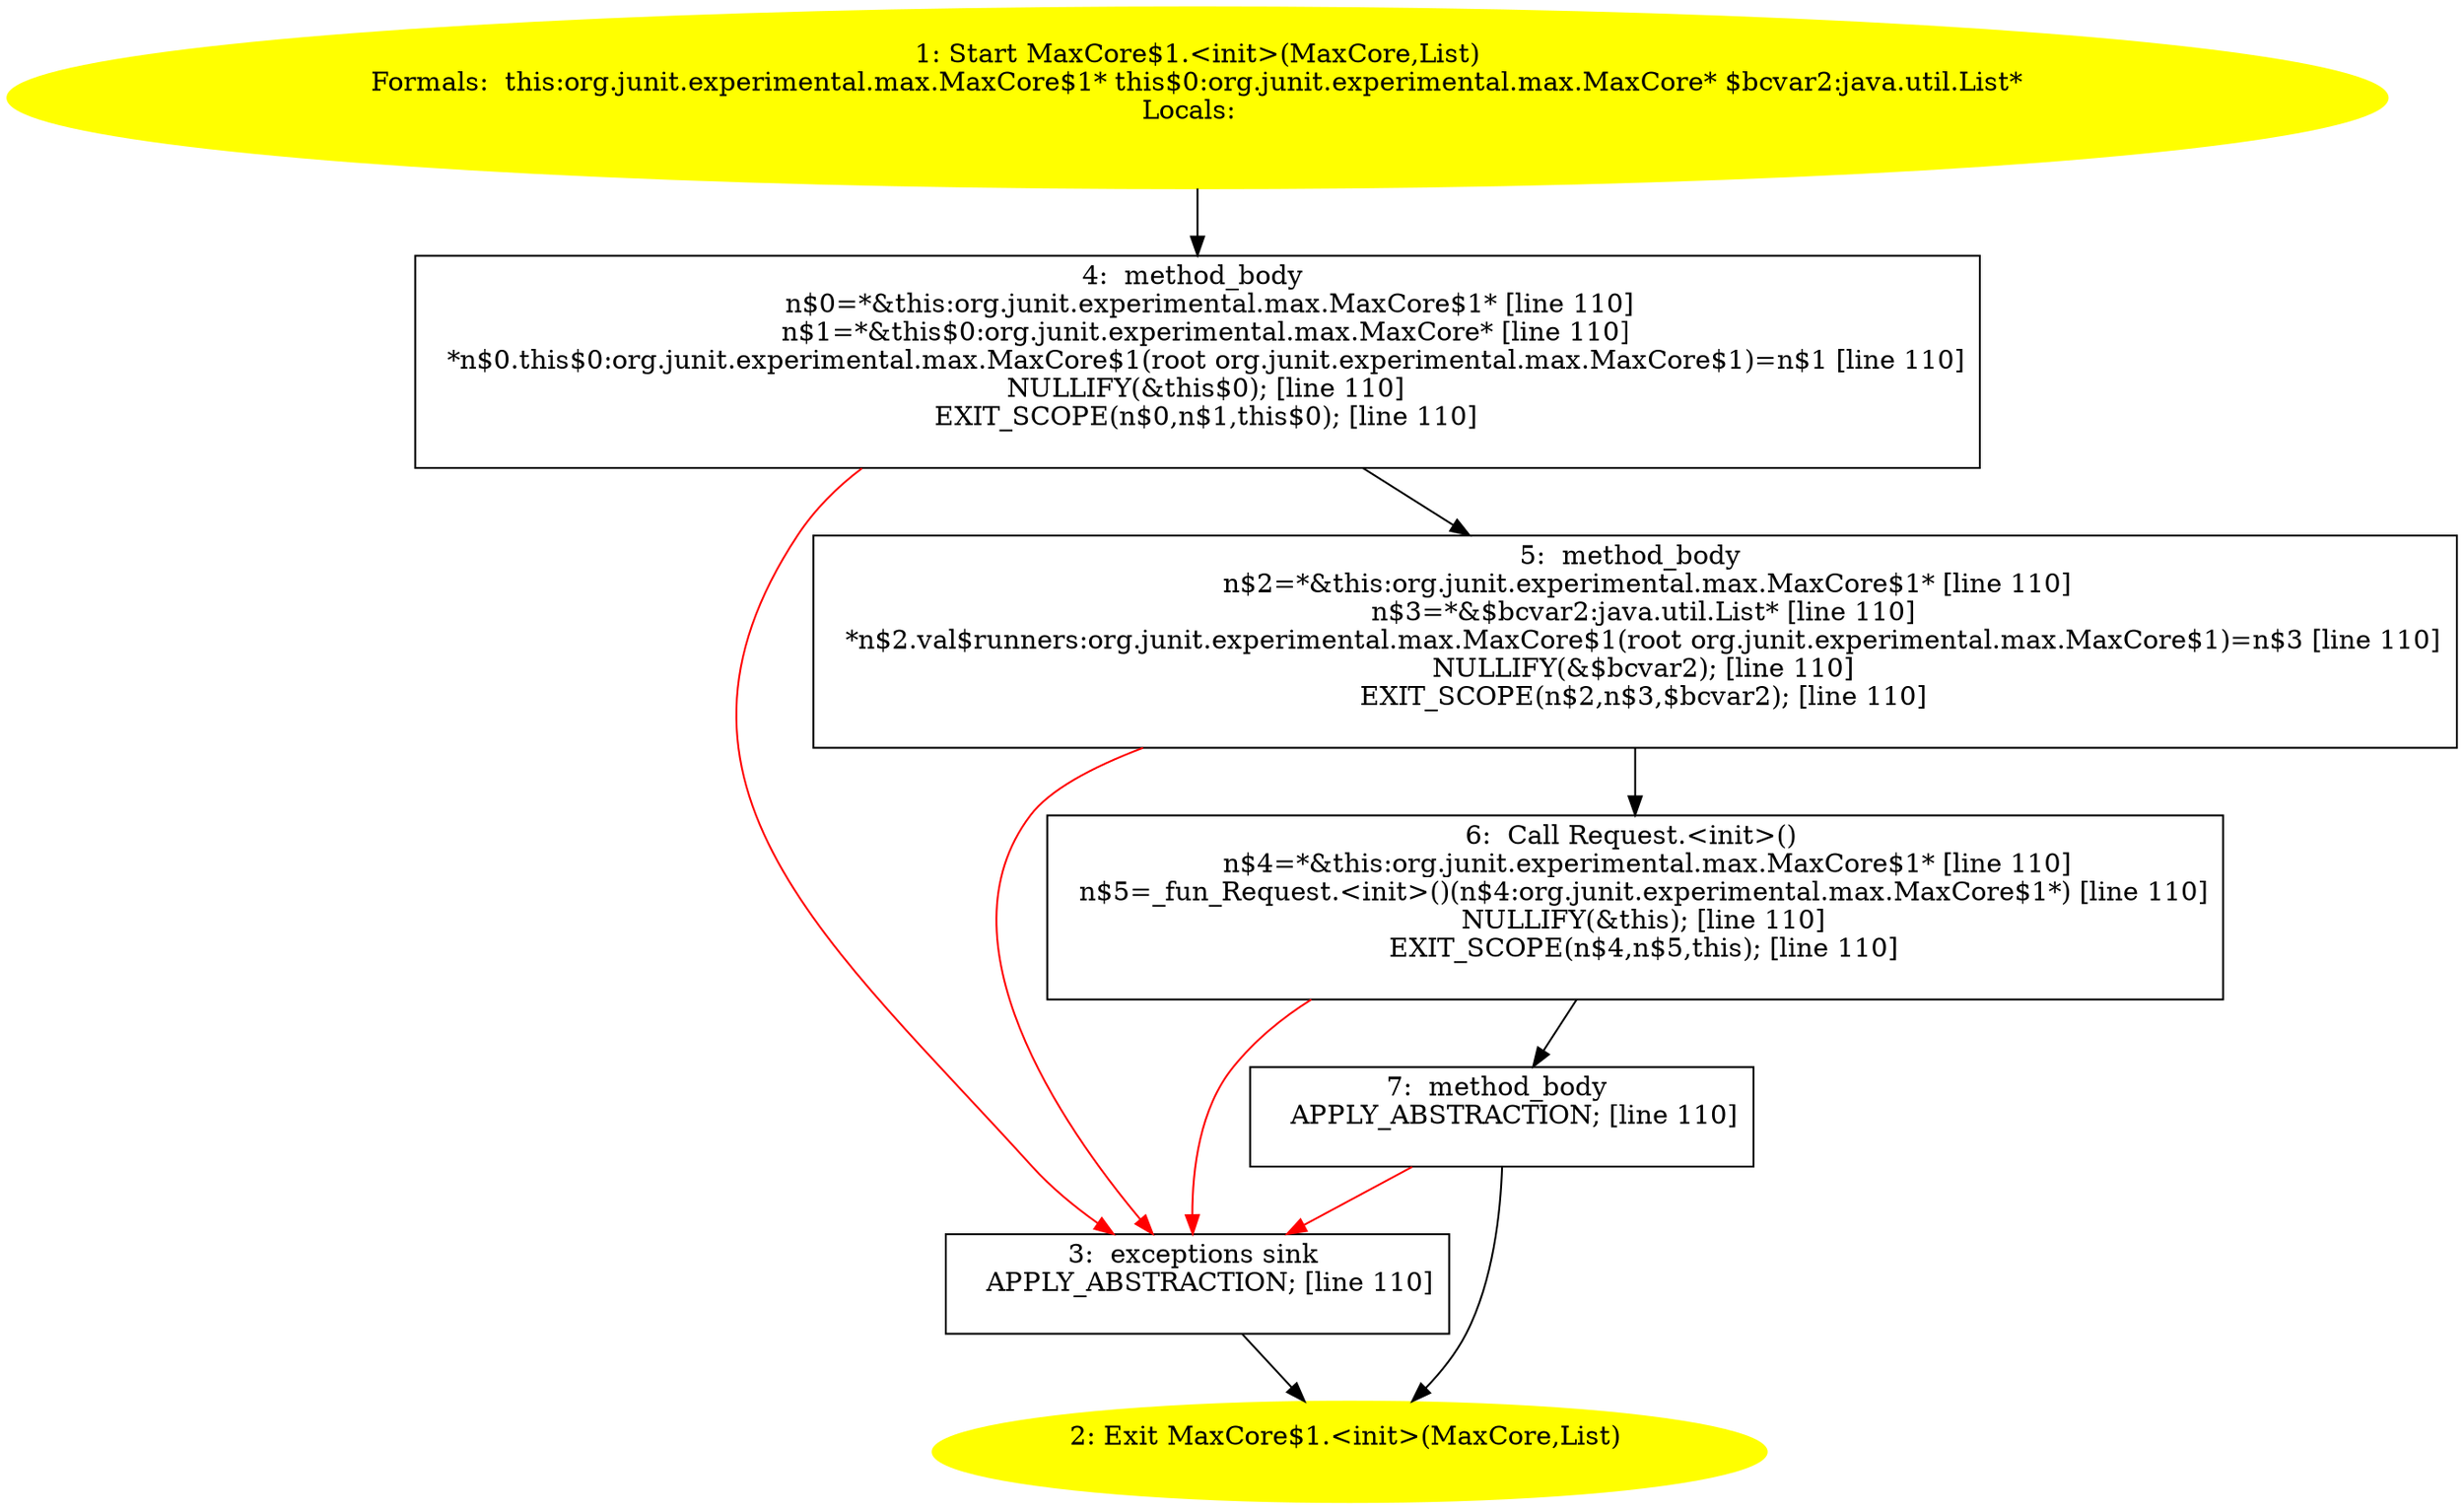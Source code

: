 /* @generated */
digraph cfg {
"org.junit.experimental.max.MaxCore$1.<init>(org.junit.experimental.max.MaxCore,java.util.List).6fddbe858640d66e486602a0da96bc27_1" [label="1: Start MaxCore$1.<init>(MaxCore,List)\nFormals:  this:org.junit.experimental.max.MaxCore$1* this$0:org.junit.experimental.max.MaxCore* $bcvar2:java.util.List*\nLocals:  \n  " color=yellow style=filled]
	

	 "org.junit.experimental.max.MaxCore$1.<init>(org.junit.experimental.max.MaxCore,java.util.List).6fddbe858640d66e486602a0da96bc27_1" -> "org.junit.experimental.max.MaxCore$1.<init>(org.junit.experimental.max.MaxCore,java.util.List).6fddbe858640d66e486602a0da96bc27_4" ;
"org.junit.experimental.max.MaxCore$1.<init>(org.junit.experimental.max.MaxCore,java.util.List).6fddbe858640d66e486602a0da96bc27_2" [label="2: Exit MaxCore$1.<init>(MaxCore,List) \n  " color=yellow style=filled]
	

"org.junit.experimental.max.MaxCore$1.<init>(org.junit.experimental.max.MaxCore,java.util.List).6fddbe858640d66e486602a0da96bc27_3" [label="3:  exceptions sink \n   APPLY_ABSTRACTION; [line 110]\n " shape="box"]
	

	 "org.junit.experimental.max.MaxCore$1.<init>(org.junit.experimental.max.MaxCore,java.util.List).6fddbe858640d66e486602a0da96bc27_3" -> "org.junit.experimental.max.MaxCore$1.<init>(org.junit.experimental.max.MaxCore,java.util.List).6fddbe858640d66e486602a0da96bc27_2" ;
"org.junit.experimental.max.MaxCore$1.<init>(org.junit.experimental.max.MaxCore,java.util.List).6fddbe858640d66e486602a0da96bc27_4" [label="4:  method_body \n   n$0=*&this:org.junit.experimental.max.MaxCore$1* [line 110]\n  n$1=*&this$0:org.junit.experimental.max.MaxCore* [line 110]\n  *n$0.this$0:org.junit.experimental.max.MaxCore$1(root org.junit.experimental.max.MaxCore$1)=n$1 [line 110]\n  NULLIFY(&this$0); [line 110]\n  EXIT_SCOPE(n$0,n$1,this$0); [line 110]\n " shape="box"]
	

	 "org.junit.experimental.max.MaxCore$1.<init>(org.junit.experimental.max.MaxCore,java.util.List).6fddbe858640d66e486602a0da96bc27_4" -> "org.junit.experimental.max.MaxCore$1.<init>(org.junit.experimental.max.MaxCore,java.util.List).6fddbe858640d66e486602a0da96bc27_5" ;
	 "org.junit.experimental.max.MaxCore$1.<init>(org.junit.experimental.max.MaxCore,java.util.List).6fddbe858640d66e486602a0da96bc27_4" -> "org.junit.experimental.max.MaxCore$1.<init>(org.junit.experimental.max.MaxCore,java.util.List).6fddbe858640d66e486602a0da96bc27_3" [color="red" ];
"org.junit.experimental.max.MaxCore$1.<init>(org.junit.experimental.max.MaxCore,java.util.List).6fddbe858640d66e486602a0da96bc27_5" [label="5:  method_body \n   n$2=*&this:org.junit.experimental.max.MaxCore$1* [line 110]\n  n$3=*&$bcvar2:java.util.List* [line 110]\n  *n$2.val$runners:org.junit.experimental.max.MaxCore$1(root org.junit.experimental.max.MaxCore$1)=n$3 [line 110]\n  NULLIFY(&$bcvar2); [line 110]\n  EXIT_SCOPE(n$2,n$3,$bcvar2); [line 110]\n " shape="box"]
	

	 "org.junit.experimental.max.MaxCore$1.<init>(org.junit.experimental.max.MaxCore,java.util.List).6fddbe858640d66e486602a0da96bc27_5" -> "org.junit.experimental.max.MaxCore$1.<init>(org.junit.experimental.max.MaxCore,java.util.List).6fddbe858640d66e486602a0da96bc27_6" ;
	 "org.junit.experimental.max.MaxCore$1.<init>(org.junit.experimental.max.MaxCore,java.util.List).6fddbe858640d66e486602a0da96bc27_5" -> "org.junit.experimental.max.MaxCore$1.<init>(org.junit.experimental.max.MaxCore,java.util.List).6fddbe858640d66e486602a0da96bc27_3" [color="red" ];
"org.junit.experimental.max.MaxCore$1.<init>(org.junit.experimental.max.MaxCore,java.util.List).6fddbe858640d66e486602a0da96bc27_6" [label="6:  Call Request.<init>() \n   n$4=*&this:org.junit.experimental.max.MaxCore$1* [line 110]\n  n$5=_fun_Request.<init>()(n$4:org.junit.experimental.max.MaxCore$1*) [line 110]\n  NULLIFY(&this); [line 110]\n  EXIT_SCOPE(n$4,n$5,this); [line 110]\n " shape="box"]
	

	 "org.junit.experimental.max.MaxCore$1.<init>(org.junit.experimental.max.MaxCore,java.util.List).6fddbe858640d66e486602a0da96bc27_6" -> "org.junit.experimental.max.MaxCore$1.<init>(org.junit.experimental.max.MaxCore,java.util.List).6fddbe858640d66e486602a0da96bc27_7" ;
	 "org.junit.experimental.max.MaxCore$1.<init>(org.junit.experimental.max.MaxCore,java.util.List).6fddbe858640d66e486602a0da96bc27_6" -> "org.junit.experimental.max.MaxCore$1.<init>(org.junit.experimental.max.MaxCore,java.util.List).6fddbe858640d66e486602a0da96bc27_3" [color="red" ];
"org.junit.experimental.max.MaxCore$1.<init>(org.junit.experimental.max.MaxCore,java.util.List).6fddbe858640d66e486602a0da96bc27_7" [label="7:  method_body \n   APPLY_ABSTRACTION; [line 110]\n " shape="box"]
	

	 "org.junit.experimental.max.MaxCore$1.<init>(org.junit.experimental.max.MaxCore,java.util.List).6fddbe858640d66e486602a0da96bc27_7" -> "org.junit.experimental.max.MaxCore$1.<init>(org.junit.experimental.max.MaxCore,java.util.List).6fddbe858640d66e486602a0da96bc27_2" ;
	 "org.junit.experimental.max.MaxCore$1.<init>(org.junit.experimental.max.MaxCore,java.util.List).6fddbe858640d66e486602a0da96bc27_7" -> "org.junit.experimental.max.MaxCore$1.<init>(org.junit.experimental.max.MaxCore,java.util.List).6fddbe858640d66e486602a0da96bc27_3" [color="red" ];
}
